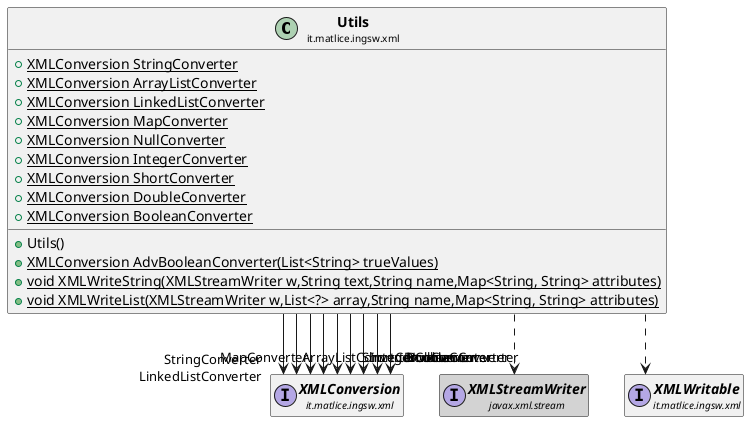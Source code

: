 @startuml

skinparam svgLinkTarget _parent
skinparam linetype ortho
set namespaceSeparator none
class "<b><size:14>Utils</b>\n<size:10>it.matlice.ingsw.xml" as it.matlice.ingsw.xml.Utils  [[../../../../it/matlice/ingsw/xml/Utils.html{it.matlice.ingsw.xml.Utils}]] {
{static} +XMLConversion StringConverter
{static} +XMLConversion ArrayListConverter
{static} +XMLConversion LinkedListConverter
{static} +XMLConversion MapConverter
{static} +XMLConversion NullConverter
{static} +XMLConversion IntegerConverter
{static} +XMLConversion ShortConverter
{static} +XMLConversion DoubleConverter
{static} +XMLConversion BooleanConverter
+Utils()
{static} +XMLConversion AdvBooleanConverter(List<String> trueValues)
{static} +void XMLWriteString(XMLStreamWriter w,String text,String name,Map<String, String> attributes)
{static} +void XMLWriteList(XMLStreamWriter w,List<?> array,String name,Map<String, String> attributes)
}


interface "<b><size:14>XMLConversion</b>\n<size:10>it.matlice.ingsw.xml" as it.matlice.ingsw.xml.XMLConversion  [[../../../../it/matlice/ingsw/xml/XMLConversion.html{it.matlice.ingsw.xml.XMLConversion}]] {
}

hide it.matlice.ingsw.xml.XMLConversion fields
hide it.matlice.ingsw.xml.XMLConversion methods

it.matlice.ingsw.xml.Utils -->  "StringConverter" it.matlice.ingsw.xml.XMLConversion

it.matlice.ingsw.xml.Utils -->  "ArrayListConverter" it.matlice.ingsw.xml.XMLConversion

it.matlice.ingsw.xml.Utils -->  "LinkedListConverter" it.matlice.ingsw.xml.XMLConversion

it.matlice.ingsw.xml.Utils -->  "MapConverter" it.matlice.ingsw.xml.XMLConversion

it.matlice.ingsw.xml.Utils -->  "NullConverter" it.matlice.ingsw.xml.XMLConversion

it.matlice.ingsw.xml.Utils -->  "IntegerConverter" it.matlice.ingsw.xml.XMLConversion

it.matlice.ingsw.xml.Utils -->  "ShortConverter" it.matlice.ingsw.xml.XMLConversion

it.matlice.ingsw.xml.Utils -->  "DoubleConverter" it.matlice.ingsw.xml.XMLConversion

it.matlice.ingsw.xml.Utils -->  "BooleanConverter" it.matlice.ingsw.xml.XMLConversion


interface "<b><size:14>XMLStreamWriter</b>\n<size:10>javax.xml.stream" as javax.xml.stream.XMLStreamWriter  #lightgrey {
}

hide javax.xml.stream.XMLStreamWriter fields
hide javax.xml.stream.XMLStreamWriter methods

it.matlice.ingsw.xml.Utils ..> javax.xml.stream.XMLStreamWriter



interface "<b><size:14>XMLWritable</b>\n<size:10>it.matlice.ingsw.xml" as it.matlice.ingsw.xml.XMLWritable  [[../../../../it/matlice/ingsw/xml/XMLWritable.html{it.matlice.ingsw.xml.XMLWritable}]] {
}

hide it.matlice.ingsw.xml.XMLWritable fields
hide it.matlice.ingsw.xml.XMLWritable methods

it.matlice.ingsw.xml.Utils ..> it.matlice.ingsw.xml.XMLWritable


@enduml
